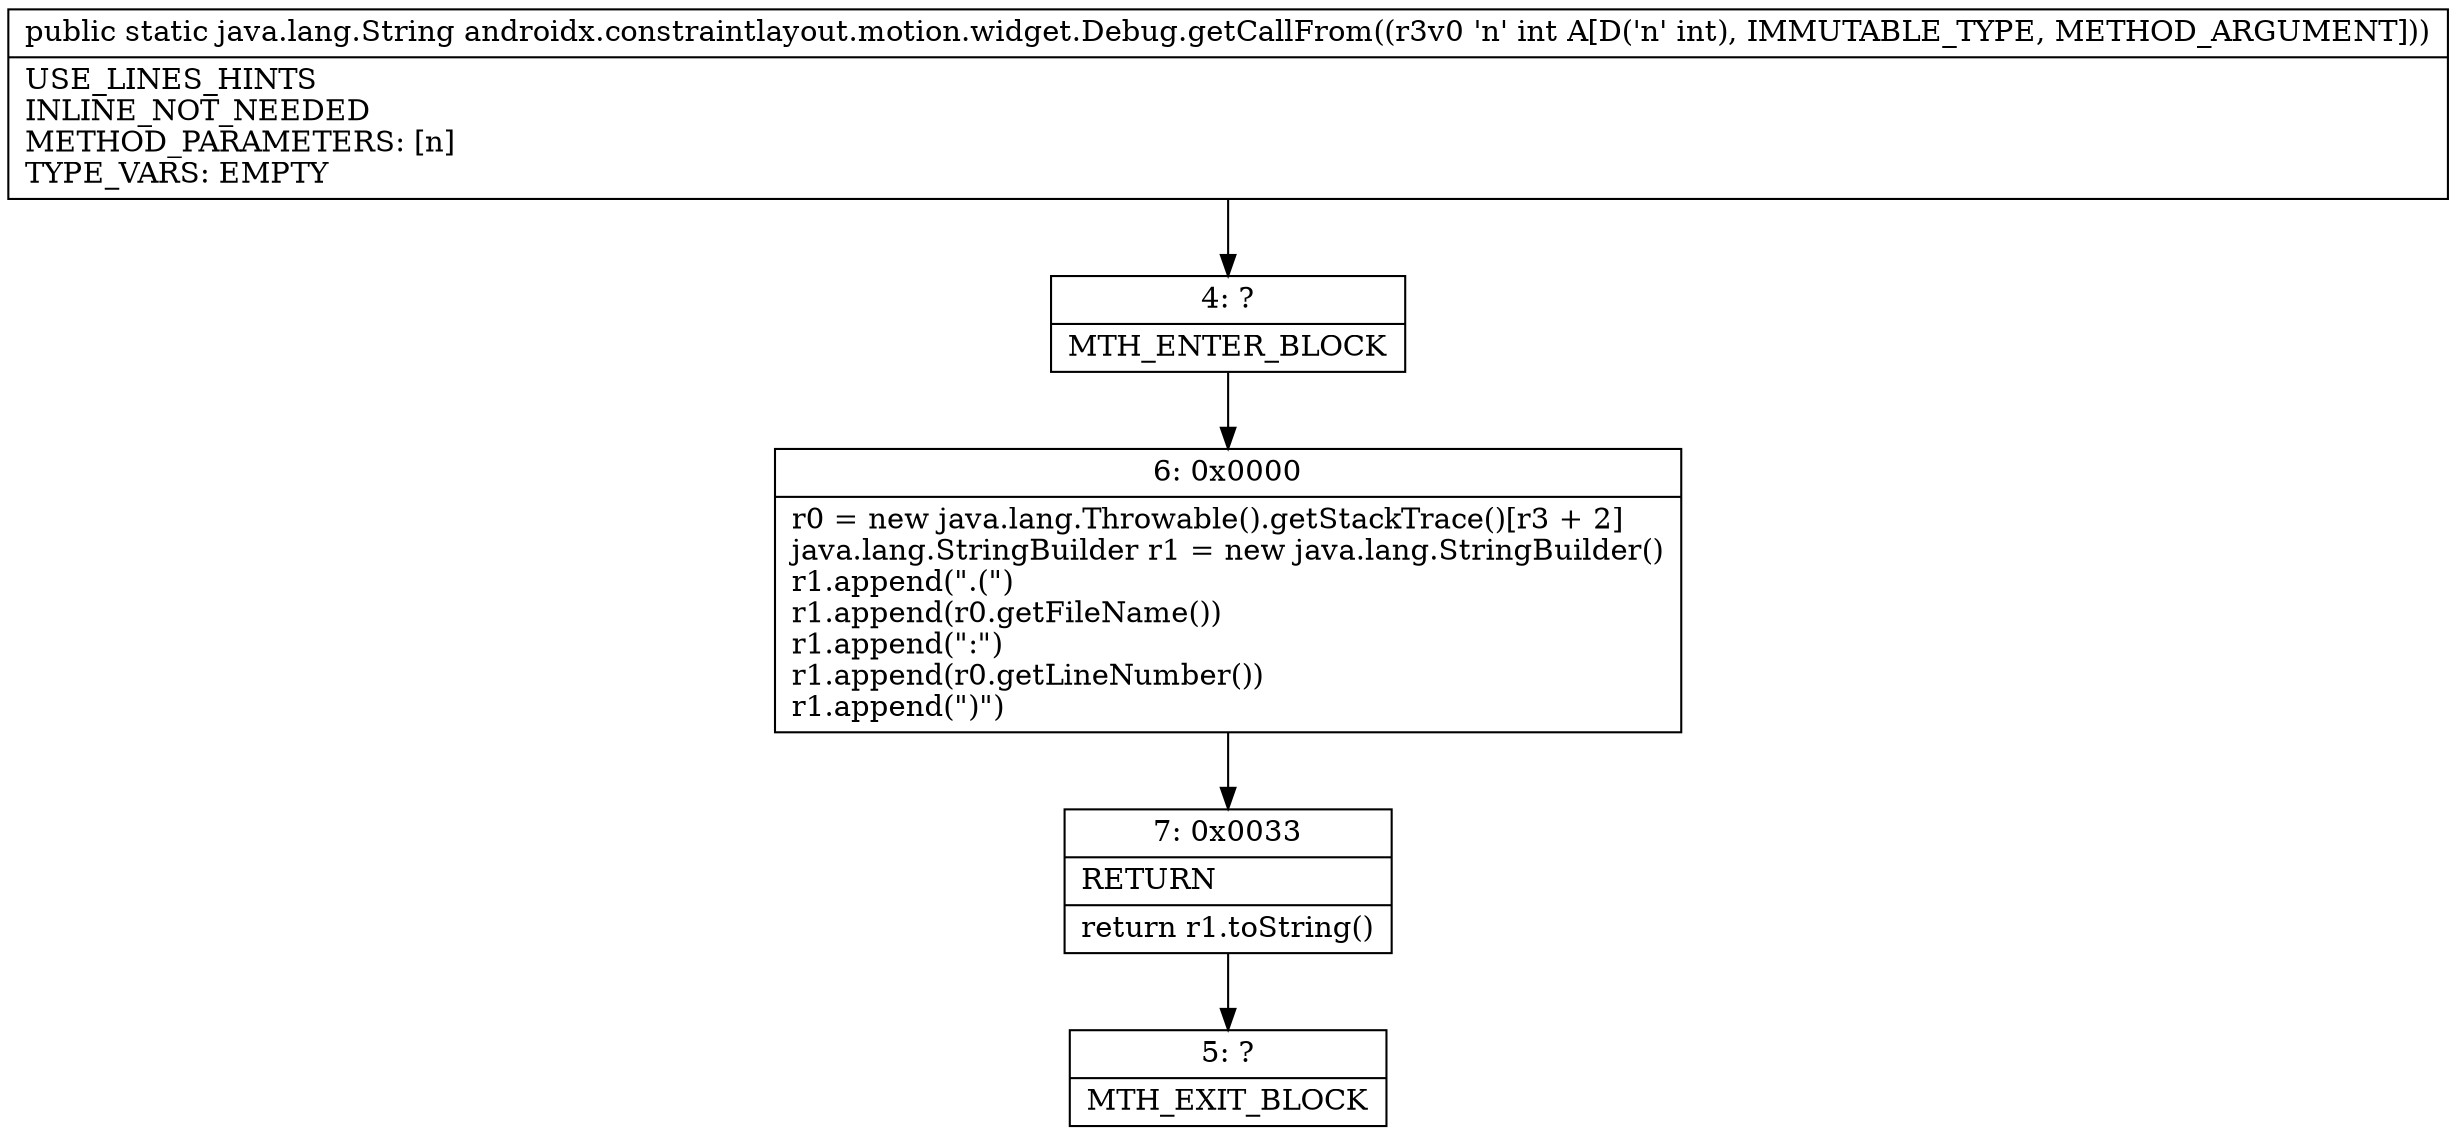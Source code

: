 digraph "CFG forandroidx.constraintlayout.motion.widget.Debug.getCallFrom(I)Ljava\/lang\/String;" {
Node_4 [shape=record,label="{4\:\ ?|MTH_ENTER_BLOCK\l}"];
Node_6 [shape=record,label="{6\:\ 0x0000|r0 = new java.lang.Throwable().getStackTrace()[r3 + 2]\ljava.lang.StringBuilder r1 = new java.lang.StringBuilder()\lr1.append(\".(\")\lr1.append(r0.getFileName())\lr1.append(\":\")\lr1.append(r0.getLineNumber())\lr1.append(\")\")\l}"];
Node_7 [shape=record,label="{7\:\ 0x0033|RETURN\l|return r1.toString()\l}"];
Node_5 [shape=record,label="{5\:\ ?|MTH_EXIT_BLOCK\l}"];
MethodNode[shape=record,label="{public static java.lang.String androidx.constraintlayout.motion.widget.Debug.getCallFrom((r3v0 'n' int A[D('n' int), IMMUTABLE_TYPE, METHOD_ARGUMENT]))  | USE_LINES_HINTS\lINLINE_NOT_NEEDED\lMETHOD_PARAMETERS: [n]\lTYPE_VARS: EMPTY\l}"];
MethodNode -> Node_4;Node_4 -> Node_6;
Node_6 -> Node_7;
Node_7 -> Node_5;
}

